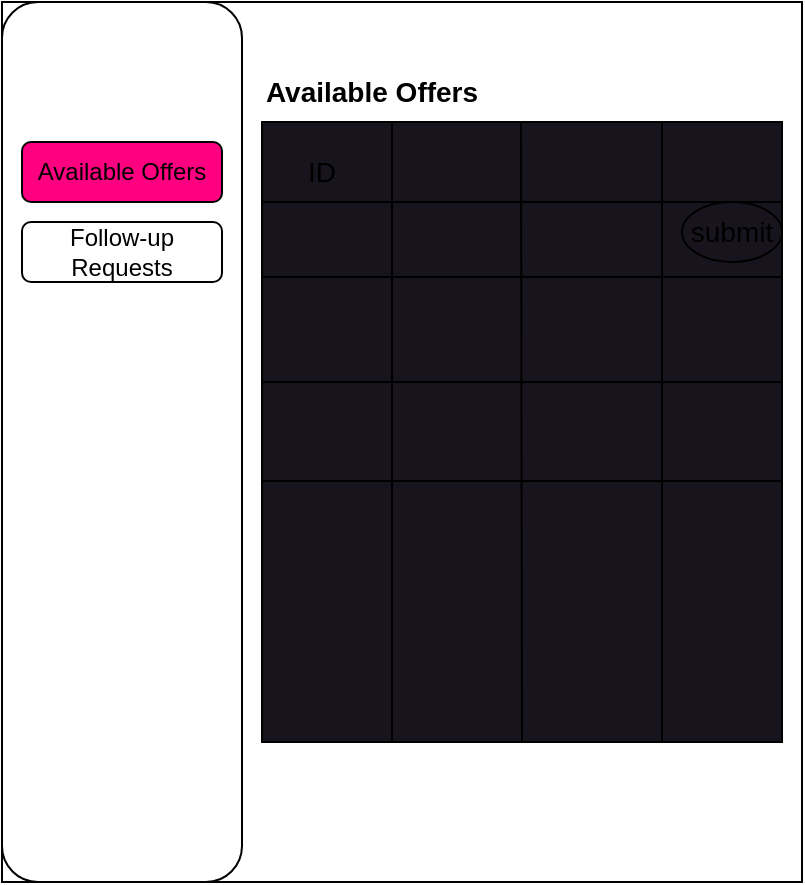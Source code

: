 <mxfile>
    <diagram id="R1RUFtKLdGzmvlpVCeJG" name="Page-1">
        <mxGraphModel dx="866" dy="381" grid="1" gridSize="10" guides="1" tooltips="1" connect="1" arrows="1" fold="1" page="1" pageScale="1" pageWidth="850" pageHeight="1100" math="0" shadow="0">
            <root>
                <mxCell id="0"/>
                <mxCell id="1" parent="0"/>
                <mxCell id="2" value="" style="rounded=0;whiteSpace=wrap;html=1;" vertex="1" parent="1">
                    <mxGeometry x="210" y="10" width="400" height="440" as="geometry"/>
                </mxCell>
                <mxCell id="5" value="" style="rounded=1;whiteSpace=wrap;html=1;" vertex="1" parent="1">
                    <mxGeometry x="210" y="10" width="120" height="440" as="geometry"/>
                </mxCell>
                <mxCell id="3" value="Available Offers" style="rounded=1;whiteSpace=wrap;html=1;fillColor=#FF0080;" vertex="1" parent="1">
                    <mxGeometry x="220" y="80" width="100" height="30" as="geometry"/>
                </mxCell>
                <mxCell id="4" value="Follow-up Requests" style="rounded=1;whiteSpace=wrap;html=1;" vertex="1" parent="1">
                    <mxGeometry x="220" y="120" width="100" height="30" as="geometry"/>
                </mxCell>
                <mxCell id="8" value="&lt;b&gt;&lt;font style=&quot;font-size: 14px;&quot;&gt;Available Offers&lt;/font&gt;&lt;/b&gt;" style="text;html=1;strokeColor=none;fillColor=none;align=center;verticalAlign=middle;whiteSpace=wrap;rounded=0;" vertex="1" parent="1">
                    <mxGeometry x="330" y="40" width="130" height="30" as="geometry"/>
                </mxCell>
                <mxCell id="9" value="" style="rounded=0;whiteSpace=wrap;html=1;fontSize=14;fillColor=#18141D;" vertex="1" parent="1">
                    <mxGeometry x="340" y="70" width="260" height="310" as="geometry"/>
                </mxCell>
                <mxCell id="10" value="" style="endArrow=none;html=1;fontSize=14;entryX=0.25;entryY=0;entryDx=0;entryDy=0;exitX=0.25;exitY=1;exitDx=0;exitDy=0;" edge="1" parent="1" source="9" target="9">
                    <mxGeometry width="50" height="50" relative="1" as="geometry">
                        <mxPoint x="410" y="240" as="sourcePoint"/>
                        <mxPoint x="460" y="190" as="targetPoint"/>
                    </mxGeometry>
                </mxCell>
                <mxCell id="11" value="" style="endArrow=none;html=1;fontSize=14;entryX=0.25;entryY=0;entryDx=0;entryDy=0;" edge="1" parent="1">
                    <mxGeometry width="50" height="50" relative="1" as="geometry">
                        <mxPoint x="470" y="380" as="sourcePoint"/>
                        <mxPoint x="469.5" y="70" as="targetPoint"/>
                    </mxGeometry>
                </mxCell>
                <mxCell id="12" value="" style="endArrow=none;html=1;fontSize=14;entryX=0.25;entryY=0;entryDx=0;entryDy=0;" edge="1" parent="1">
                    <mxGeometry width="50" height="50" relative="1" as="geometry">
                        <mxPoint x="540" y="380" as="sourcePoint"/>
                        <mxPoint x="540" y="70" as="targetPoint"/>
                    </mxGeometry>
                </mxCell>
                <mxCell id="13" value="" style="endArrow=none;html=1;fontSize=14;exitX=0;exitY=0.25;exitDx=0;exitDy=0;entryX=1;entryY=0.25;entryDx=0;entryDy=0;" edge="1" parent="1" source="9" target="9">
                    <mxGeometry width="50" height="50" relative="1" as="geometry">
                        <mxPoint x="410" y="240" as="sourcePoint"/>
                        <mxPoint x="460" y="190" as="targetPoint"/>
                    </mxGeometry>
                </mxCell>
                <mxCell id="14" value="" style="endArrow=none;html=1;fontSize=14;exitX=0;exitY=0.25;exitDx=0;exitDy=0;entryX=1;entryY=0.25;entryDx=0;entryDy=0;" edge="1" parent="1">
                    <mxGeometry width="50" height="50" relative="1" as="geometry">
                        <mxPoint x="340" y="110" as="sourcePoint"/>
                        <mxPoint x="600" y="110" as="targetPoint"/>
                    </mxGeometry>
                </mxCell>
                <mxCell id="15" value="" style="endArrow=none;html=1;fontSize=14;exitX=0;exitY=0.25;exitDx=0;exitDy=0;entryX=1;entryY=0.25;entryDx=0;entryDy=0;" edge="1" parent="1">
                    <mxGeometry width="50" height="50" relative="1" as="geometry">
                        <mxPoint x="340" y="200" as="sourcePoint"/>
                        <mxPoint x="600" y="200" as="targetPoint"/>
                    </mxGeometry>
                </mxCell>
                <mxCell id="16" value="" style="endArrow=none;html=1;fontSize=14;exitX=0;exitY=0.25;exitDx=0;exitDy=0;entryX=1;entryY=0.25;entryDx=0;entryDy=0;" edge="1" parent="1">
                    <mxGeometry width="50" height="50" relative="1" as="geometry">
                        <mxPoint x="340" y="249.5" as="sourcePoint"/>
                        <mxPoint x="600" y="249.5" as="targetPoint"/>
                    </mxGeometry>
                </mxCell>
                <mxCell id="17" value="ID" style="text;html=1;strokeColor=none;fillColor=none;align=center;verticalAlign=middle;whiteSpace=wrap;rounded=0;fontSize=14;" vertex="1" parent="1">
                    <mxGeometry x="340" y="80" width="60" height="30" as="geometry"/>
                </mxCell>
                <mxCell id="18" value="submit" style="ellipse;whiteSpace=wrap;html=1;fontSize=14;fillColor=#18141D;" vertex="1" parent="1">
                    <mxGeometry x="550" y="110" width="50" height="30" as="geometry"/>
                </mxCell>
            </root>
        </mxGraphModel>
    </diagram>
</mxfile>